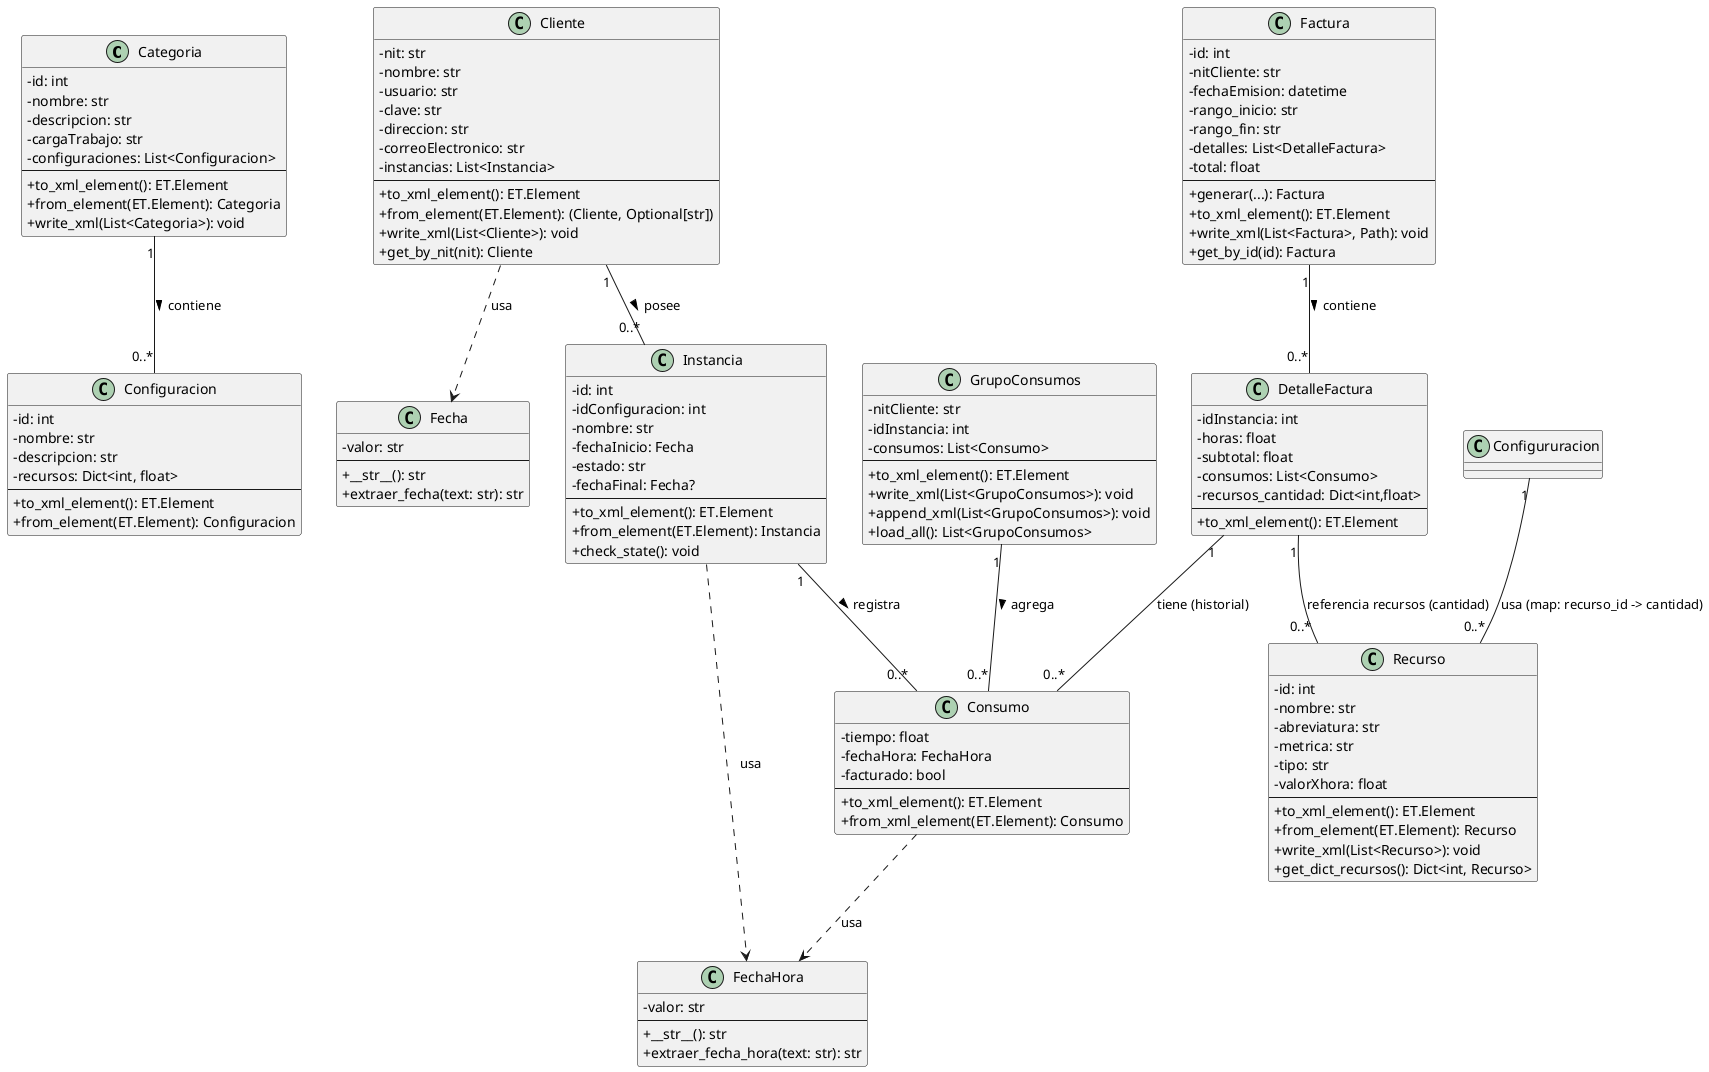 @startuml
' Tema simple
skinparam classAttributeIconSize 0
skinparam shadowing false

class Categoria {
  - id: int
  - nombre: str
  - descripcion: str
  - cargaTrabajo: str
  - configuraciones: List<Configuracion>
  --
  + to_xml_element(): ET.Element
  + from_element(ET.Element): Categoria
  + write_xml(List<Categoria>): void
}

class Configuracion {
  - id: int
  - nombre: str
  - descripcion: str
  - recursos: Dict<int, float>
  --
  + to_xml_element(): ET.Element
  + from_element(ET.Element): Configuracion
}

class Recurso {
  - id: int
  - nombre: str
  - abreviatura: str
  - metrica: str
  - tipo: str
  - valorXhora: float
  --
  + to_xml_element(): ET.Element
  + from_element(ET.Element): Recurso
  + write_xml(List<Recurso>): void
  + get_dict_recursos(): Dict<int, Recurso>
}

class Cliente {
  - nit: str
  - nombre: str
  - usuario: str
  - clave: str
  - direccion: str
  - correoElectronico: str
  - instancias: List<Instancia>
  --
  + to_xml_element(): ET.Element
  + from_element(ET.Element): (Cliente, Optional[str])
  + write_xml(List<Cliente>): void
  + get_by_nit(nit): Cliente
}

class Instancia {
  - id: int
  - idConfiguracion: int
  - nombre: str
  - fechaInicio: Fecha
  - estado: str
  - fechaFinal: Fecha?
  --
  + to_xml_element(): ET.Element
  + from_element(ET.Element): Instancia
  + check_state(): void
}

class GrupoConsumos {
  - nitCliente: str
  - idInstancia: int
  - consumos: List<Consumo>
  --
  + to_xml_element(): ET.Element
  + write_xml(List<GrupoConsumos>): void
  + append_xml(List<GrupoConsumos>): void
  + load_all(): List<GrupoConsumos>
}

class Consumo {
  - tiempo: float
  - fechaHora: FechaHora
  - facturado: bool
  --
  + to_xml_element(): ET.Element
  + from_xml_element(ET.Element): Consumo
}

class Fecha {
  - valor: str
  --
  + __str__(): str
  + extraer_fecha(text: str): str
}

class FechaHora {
  - valor: str
  --
  + __str__(): str
  + extraer_fecha_hora(text: str): str
}

class Factura {
  - id: int
  - nitCliente: str
  - fechaEmision: datetime
  - rango_inicio: str
  - rango_fin: str
  - detalles: List<DetalleFactura>
  - total: float
  --
  + generar(...): Factura
  + to_xml_element(): ET.Element
  + write_xml(List<Factura>, Path): void
  + get_by_id(id): Factura
}

class DetalleFactura {
  - idInstancia: int
  - horas: float
  - subtotal: float
  - consumos: List<Consumo>
  - recursos_cantidad: Dict<int,float>
  --
  + to_xml_element(): ET.Element
}


' Relaciones / cardinalidades
Configururacion "1" -- "0..*" Recurso : usa (map: recurso_id -> cantidad)
Categoria "1" -- "0..*" Configuracion : contiene >
Cliente "1" -- "0..*" Instancia : posee >
Instancia "1" -- "0..*" Consumo : registra >
GrupoConsumos "1" -- "0..*" Consumo : agrega >
Factura "1" -- "0..*" DetalleFactura : contiene >
DetalleFactura "1" -- "0..*" Consumo : tiene (historial)
DetalleFactura "1" -- "0..*" Recurso : referencia recursos (cantidad)
Cliente ..> Fecha : usa
Instancia ..> FechaHora : usa
Consumo ..> FechaHora : usa


@enduml
